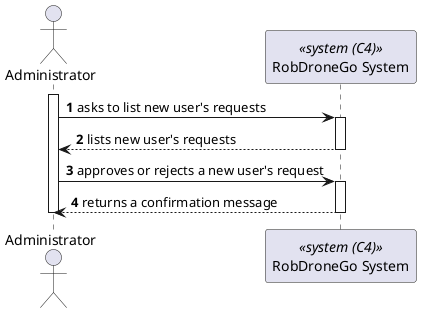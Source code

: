 @startuml process-view
autonumber

actor ADM as "Administrator"
participant SYS as "RobDroneGo System" <<system (C4)>>

activate ADM

ADM -> SYS : asks to list new user's requests
activate SYS
ADM <-- SYS : lists new user's requests
deactivate SYS

ADM -> SYS : approves or rejects a new user's request
activate SYS

ADM <-- SYS : returns a confirmation message
deactivate SYS

deactivate ADM

@enduml

